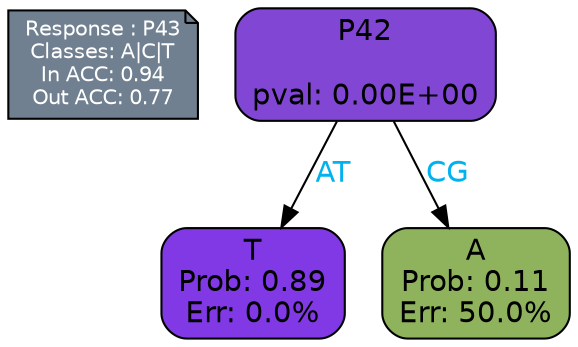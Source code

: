 digraph Tree {
node [shape=box, style="filled, rounded", color="black", fontname=helvetica] ;
graph [ranksep=equally, splines=polylines, bgcolor=transparent, dpi=600] ;
edge [fontname=helvetica] ;
LEGEND [label="Response : P43
Classes: A|C|T
In ACC: 0.94
Out ACC: 0.77
",shape=note,align=left,style=filled,fillcolor="slategray",fontcolor="white",fontsize=10];1 [label="P42

pval: 0.00E+00", fillcolor="#8246d5"] ;
2 [label="T
Prob: 0.89
Err: 0.0%", fillcolor="#8139e5"] ;
3 [label="A
Prob: 0.11
Err: 50.0%", fillcolor="#8fb35d"] ;
1 -> 2 [label="AT",fontcolor=deepskyblue2] ;
1 -> 3 [label="CG",fontcolor=deepskyblue2] ;
{rank = same; 2;3;}{rank = same; LEGEND;1;}}